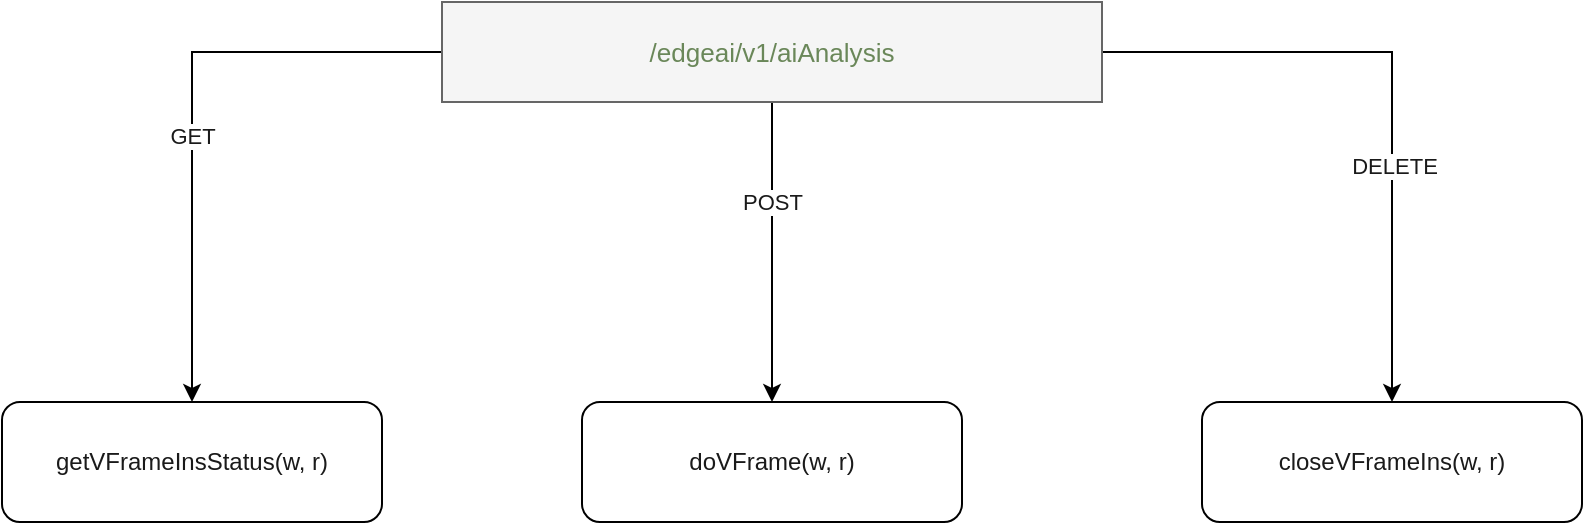 <mxfile version="15.9.6" type="github">
  <diagram id="RscIHtWKj6IY3PeKilFn" name="Page-1">
    <mxGraphModel dx="964" dy="587" grid="1" gridSize="10" guides="1" tooltips="1" connect="1" arrows="1" fold="1" page="1" pageScale="1" pageWidth="827" pageHeight="1169" math="0" shadow="0">
      <root>
        <mxCell id="0" />
        <mxCell id="1" parent="0" />
        <mxCell id="5OAfbn5u2GLFjaEY1HEU-7" style="edgeStyle=orthogonalEdgeStyle;rounded=0;orthogonalLoop=1;jettySize=auto;html=1;exitX=0;exitY=0.5;exitDx=0;exitDy=0;entryX=0.5;entryY=0;entryDx=0;entryDy=0;fontColor=#FFFFFF;" edge="1" parent="1" source="5OAfbn5u2GLFjaEY1HEU-1" target="5OAfbn5u2GLFjaEY1HEU-3">
          <mxGeometry relative="1" as="geometry" />
        </mxCell>
        <mxCell id="5OAfbn5u2GLFjaEY1HEU-8" value="GET" style="edgeLabel;html=1;align=center;verticalAlign=middle;resizable=0;points=[];fontColor=#1A1A1A;" vertex="1" connectable="0" parent="5OAfbn5u2GLFjaEY1HEU-7">
          <mxGeometry x="0.114" relative="1" as="geometry">
            <mxPoint as="offset" />
          </mxGeometry>
        </mxCell>
        <mxCell id="5OAfbn5u2GLFjaEY1HEU-11" style="edgeStyle=orthogonalEdgeStyle;rounded=0;orthogonalLoop=1;jettySize=auto;html=1;exitX=0.5;exitY=1;exitDx=0;exitDy=0;fontColor=#1A1A1A;" edge="1" parent="1" source="5OAfbn5u2GLFjaEY1HEU-1" target="5OAfbn5u2GLFjaEY1HEU-9">
          <mxGeometry relative="1" as="geometry" />
        </mxCell>
        <mxCell id="5OAfbn5u2GLFjaEY1HEU-13" value="POST" style="edgeLabel;html=1;align=center;verticalAlign=middle;resizable=0;points=[];fontColor=#1A1A1A;" vertex="1" connectable="0" parent="5OAfbn5u2GLFjaEY1HEU-11">
          <mxGeometry x="-0.331" relative="1" as="geometry">
            <mxPoint as="offset" />
          </mxGeometry>
        </mxCell>
        <mxCell id="5OAfbn5u2GLFjaEY1HEU-12" style="edgeStyle=orthogonalEdgeStyle;rounded=0;orthogonalLoop=1;jettySize=auto;html=1;fontColor=#1A1A1A;" edge="1" parent="1" source="5OAfbn5u2GLFjaEY1HEU-1" target="5OAfbn5u2GLFjaEY1HEU-10">
          <mxGeometry relative="1" as="geometry" />
        </mxCell>
        <mxCell id="5OAfbn5u2GLFjaEY1HEU-14" value="DELETE" style="edgeLabel;html=1;align=center;verticalAlign=middle;resizable=0;points=[];fontColor=#1A1A1A;" vertex="1" connectable="0" parent="5OAfbn5u2GLFjaEY1HEU-12">
          <mxGeometry x="0.259" y="1" relative="1" as="geometry">
            <mxPoint as="offset" />
          </mxGeometry>
        </mxCell>
        <mxCell id="5OAfbn5u2GLFjaEY1HEU-1" value="&lt;font color=&quot;#6a8759&quot;&gt;&lt;span style=&quot;font-size: 13.067px&quot;&gt;/edgeai/v1/aiAnalysis&lt;/span&gt;&lt;/font&gt;" style="rounded=0;whiteSpace=wrap;html=1;fillColor=#f5f5f5;strokeColor=#666666;fontColor=#333333;" vertex="1" parent="1">
          <mxGeometry x="230" y="40" width="330" height="50" as="geometry" />
        </mxCell>
        <mxCell id="5OAfbn5u2GLFjaEY1HEU-3" value="&lt;font color=&quot;#1a1a1a&quot;&gt;getVFrameInsStatus(w, r)&lt;/font&gt;" style="rounded=1;whiteSpace=wrap;html=1;fontColor=#FFFFFF;" vertex="1" parent="1">
          <mxGeometry x="10" y="240" width="190" height="60" as="geometry" />
        </mxCell>
        <mxCell id="5OAfbn5u2GLFjaEY1HEU-9" value="&lt;font color=&quot;#1a1a1a&quot;&gt;doVFrame(w, r)&lt;/font&gt;" style="rounded=1;whiteSpace=wrap;html=1;fontColor=#FFFFFF;" vertex="1" parent="1">
          <mxGeometry x="300" y="240" width="190" height="60" as="geometry" />
        </mxCell>
        <mxCell id="5OAfbn5u2GLFjaEY1HEU-10" value="&lt;font color=&quot;#1a1a1a&quot;&gt;closeVFrameIns(w, r)&lt;/font&gt;" style="rounded=1;whiteSpace=wrap;html=1;fontColor=#FFFFFF;" vertex="1" parent="1">
          <mxGeometry x="610" y="240" width="190" height="60" as="geometry" />
        </mxCell>
      </root>
    </mxGraphModel>
  </diagram>
</mxfile>
